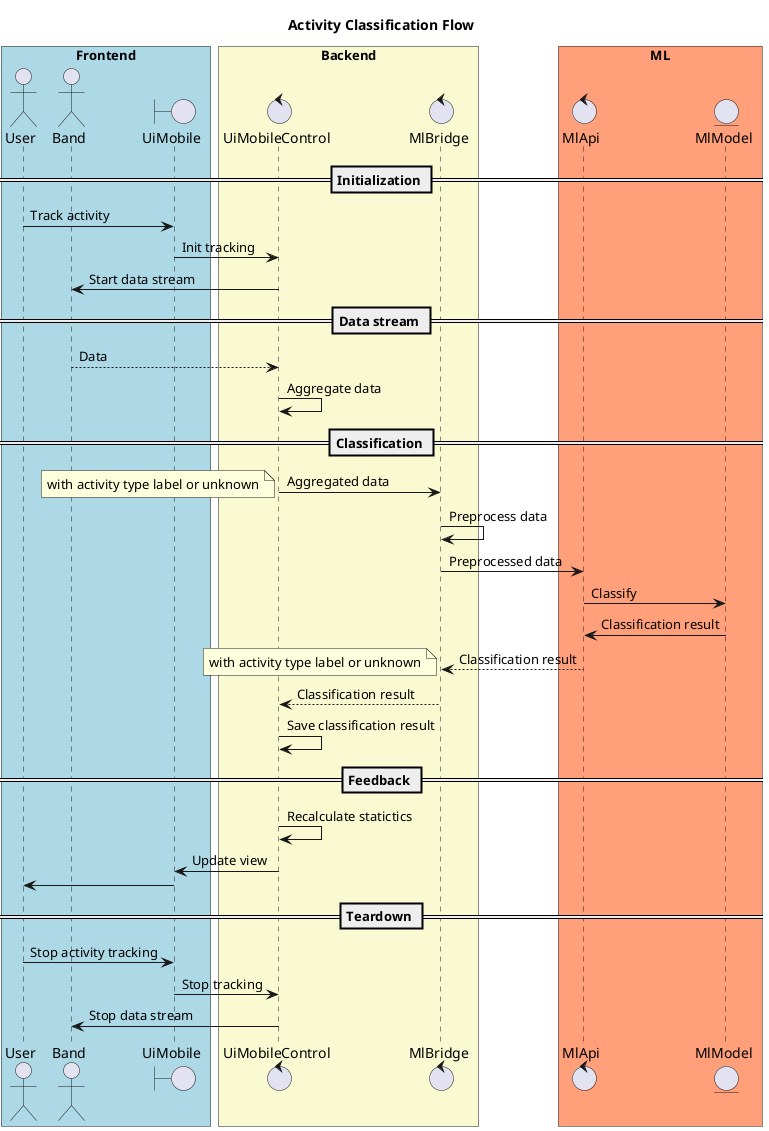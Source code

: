 @startuml ActivityClassificationFlow
title Activity Classification Flow

box "Frontend" #LightBlue
  actor User
  actor Band
  boundary UiMobile
end box

box "Backend" #LightGoldenRodYellow
  control UiMobileControl
  control MlBridge
end box

box "ML" #LightSalmon
  control MlApi
  entity MlModel
end box

== Initialization ==

User -> UiMobile : Track activity
UiMobile -> UiMobileControl : Init tracking
UiMobileControl -> Band : Start data stream

== Data stream ==

Band --> UiMobileControl : Data
UiMobileControl -> UiMobileControl : Aggregate data

== Classification ==

UiMobileControl -> MlBridge : Aggregated data
note left: with activity type label or unknown
MlBridge -> MlBridge : Preprocess data
MlBridge -> MlApi : Preprocessed data
MlApi -> MlModel : Classify
MlModel -> MlApi : Classification result

MlApi --> MlBridge : Classification result
note left: with activity type label or unknown

MlBridge --> UiMobileControl : Classification result
UiMobileControl -> UiMobileControl : Save classification result

== Feedback ==

UiMobileControl -> UiMobileControl : Recalculate statictics
UiMobileControl -> UiMobile : Update view
UiMobile -> User

== Teardown ==

User -> UiMobile : Stop activity tracking
UiMobile -> UiMobileControl : Stop tracking
UiMobileControl -> Band : Stop data stream


@enduml
